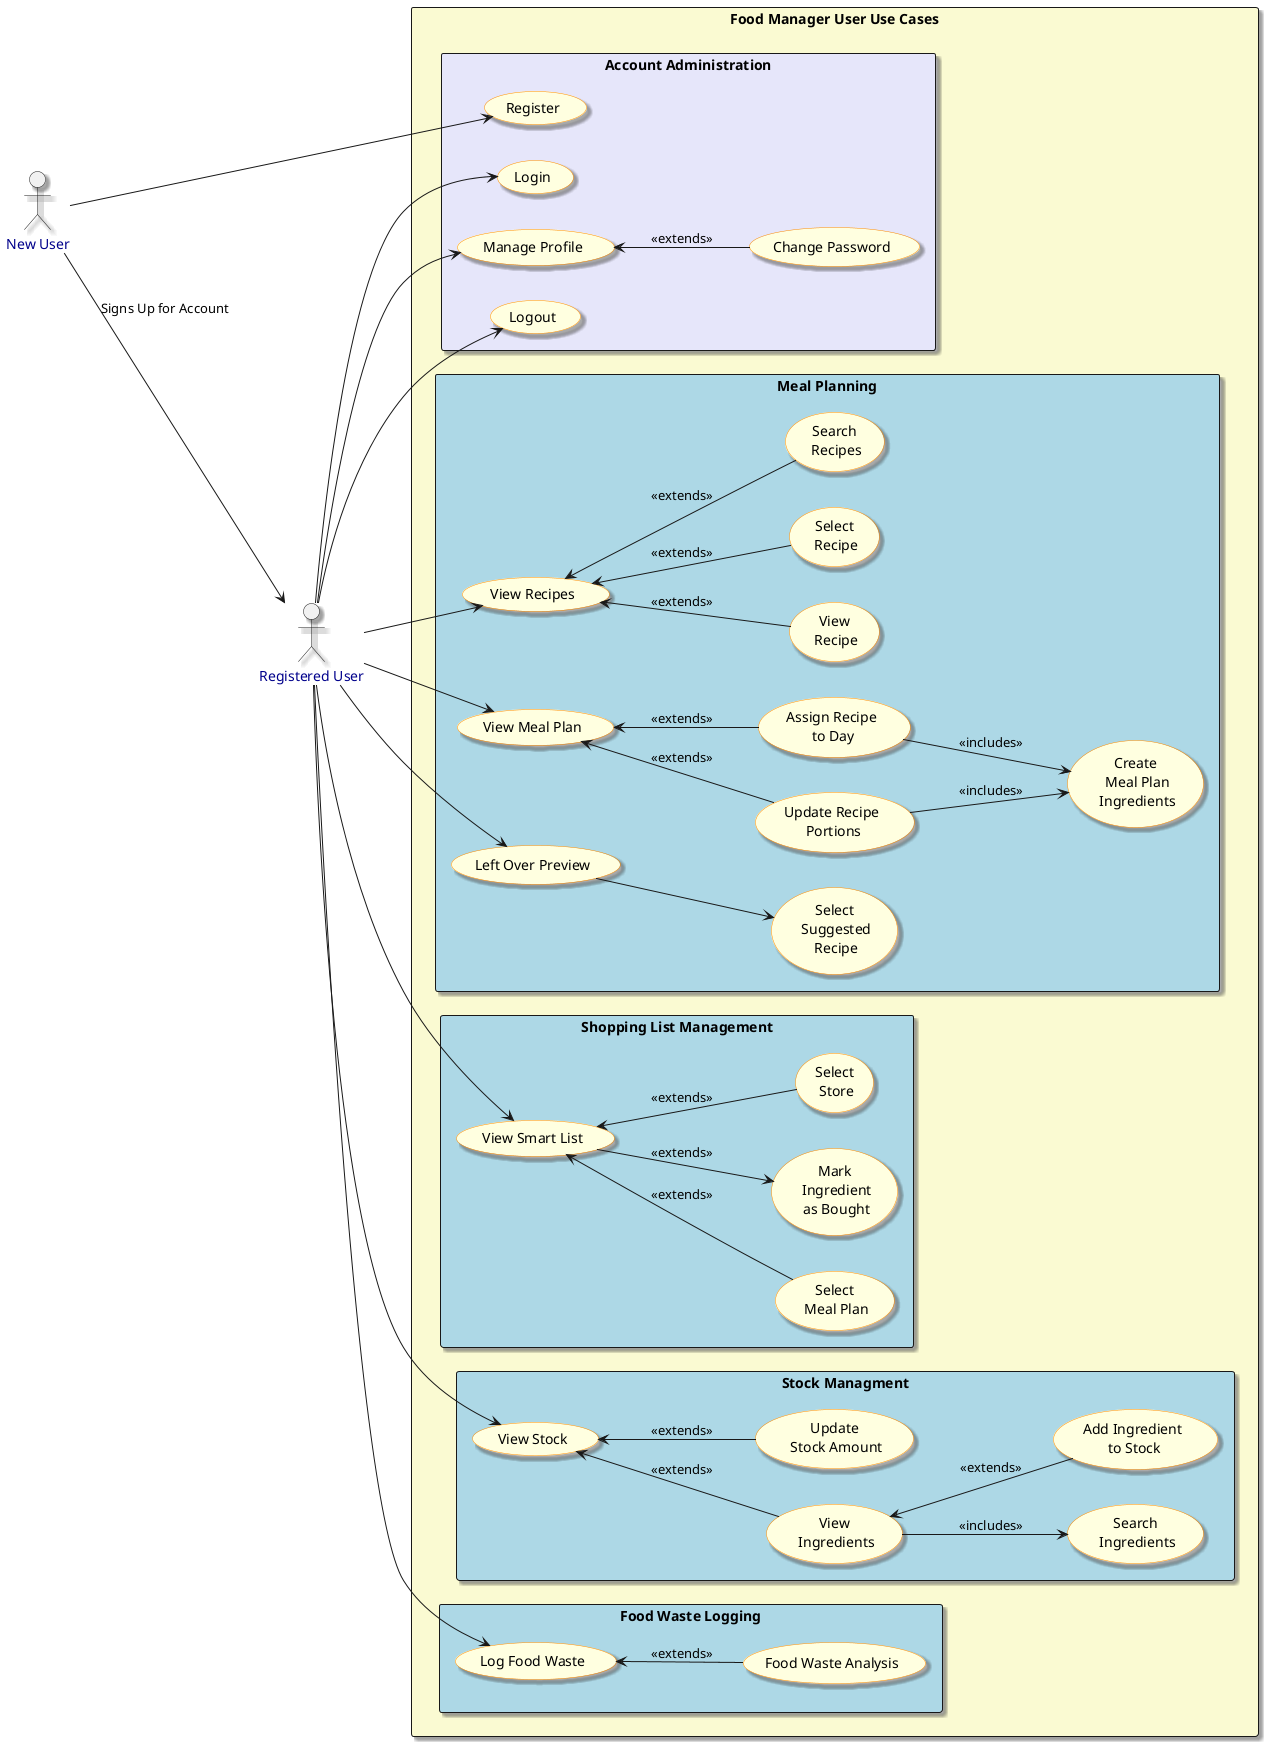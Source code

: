 @startuml Level0

skinparam shadowing true
skinparam usecase {
    BackgroundColor LightYellow
    BorderColor DarkOrange
    FontColor Black
    FontSize 14
}

skinparam actor {
    FontColor DarkBlue
}

actor NewUser as "New User"
actor User as "Registered User"
'actor Admin as "Admin User"

NewUser --> User : "Signs Up for Account"
rectangle "Food Manager User Use Cases" #LightGoldenRodYellow {
    left to right direction
    rectangle "Account Administration" #Lavender {
        User --> (Login) 
        User --> (Manage Profile)
        (Manage Profile) <-- (Change Password) : <<extends>>
        NewUser --> (Register)
        User --> (Logout) 
    }

    rectangle "Meal Planning" #LightBlue {
        User --> (View Recipes)
        (View Recipes) <-- (Search\n Recipes) : <<extends>>
        (View Recipes) <-- (View\n Recipe) : <<extends>>
        (View Recipes) <-- (Select\n Recipe) : <<extends>>
        User --> (View Meal Plan)
        (View Meal Plan) <-- (Assign Recipe\n to Day) : <<extends>>
        (Assign Recipe\n to Day) --> (Create\n Meal Plan\n Ingredients) : <<includes>>
        (Update Recipe\n Portions) --> (Create\n Meal Plan\n Ingredients) : <<includes>>
        (View Meal Plan) <-- (Update Recipe\n Portions) : <<extends>>
        User --> (Left Over Preview)
        (Left Over Preview) --> (Select\n Suggested\n Recipe)
    }

    rectangle "Shopping List Management" #LightBlue {
        User --> (View Smart List)
        (View Smart List) <-- (Select\n Store) : <<extends>>
        (View Smart List) <-- (Select\n Meal Plan) : <<extends>>
        (View Smart List) --> (Mark\n Ingredient\n as Bought) : <<extends>>

    }

    rectangle "Stock Managment" #LightBlue {
      
        User --> (View Stock)

        (View Stock) <-- (Update\n Stock Amount) : <<extends>>
        (View Stock) <-- (View\n Ingredients) : <<extends>>
        (View\n Ingredients) --> (Search\n Ingredients) : <<includes>>
        (View\n Ingredients) <-- (Add Ingredient\n to Stock) : <<extends>>
    }
    

    rectangle "Food Waste Logging" #LightBlue {
      
        User --> (Log Food Waste)
        (Log Food Waste) <-- (Food Waste Analysis) : <<extends>>
    }
    
'rectangle "Food Manager Admin Use Cases" #LightGoldenRodYellow {
'    rectangle "Recipe Managment" #LightBlue {
'        (Manage Users) <-- Admin
'        (Manage Quantities) <-- Admin
'         (Manage Ingredients) <-- Admin
'        (Manage Recipes) <-- Admin
'        (Downloads) <-- Admin
'        (Login) <-- Admin
'        (Manage Profile) <-- Admin
'        (Logout) <-- Admin
'    }
'}
}
@enduml





@startuml Levelbackup
left to right direction
skinparam shadowing true
skinparam usecase {
    BackgroundColor LightYellow
    BorderColor DarkOrange
    FontColor Black
    FontSize 14
}

skinparam actor {
    FontColor DarkBlue
}

actor User as "User"
actor Admin as "Admin"

rectangle "User Use Cases" #LightGoldenRodYellow {
    User --> (Login) 
    (Login) --> (Validate\n Password) : <<extends>>
    User --> (View Recipes)
    (View Recipes) --> (Search\n Recipes) : <<includes>>
    (View Recipes) <-- (View\n Recipe) : <<extends>>
    (View Recipes) <-- (Select\n Recipe) : <<extends>>
    User --> (View Meal Plan)
    (View Meal Plan) <-- (Assign Recipe\n to Day) : <<extends>>
    (Assign Recipe\n to Day) --> (Create\n Meal Plan\n Ingredients) : <<includes>>
    (Update Recipe\n Portions) --> (Create\n Meal Plan\n Ingredients) : <<includes>>
    (View Meal Plan) <-- (Update Recipe\n Portions) : <<extends>>
    
    User --> (View Smart List)
    (View Smart List) --> (Create List) : <<includes>
    (View Smart List) <-- (Change Store) : <<extends>>
    (Change Store) --> (Calculate\n Ingredient\n Amounts) : <<includes>>
    (Create List) --> (Calculate\n Ingredient\n Amounts) : <<includes>>
    (Calculate\n Ingredient\n Amounts) --> (Get Ingredien\n Meal Plan\n Amount) : <<includes>>
    (Calculate\n Ingredient\n Amounts) --> (Get Mininum\n Ingredient\n Pack Size) : <<includes>>
    (Calculate\n Ingredient\n Amounts) --> (Get\n Ingredient\n Stock Level) : <<includes>



    User --> (View Stock)

    (View Stock) <-- (Update\n Stock Amount) : <<extends>>
    (View Stock) <-- (View\n Ingredients) : <<extends>>
    (View\n Ingredients) --> (Search\n Ingredients) : <<includes>>
    (View\n Ingredients) <-- (Add Ingredient\n to Stock) : <<extends>>

    User --> (Logout) 
}

rectangle "Admin Use Cases" #LightBlue {
    Admin --> (Manage Ingredients Database) 
}



@enduml


